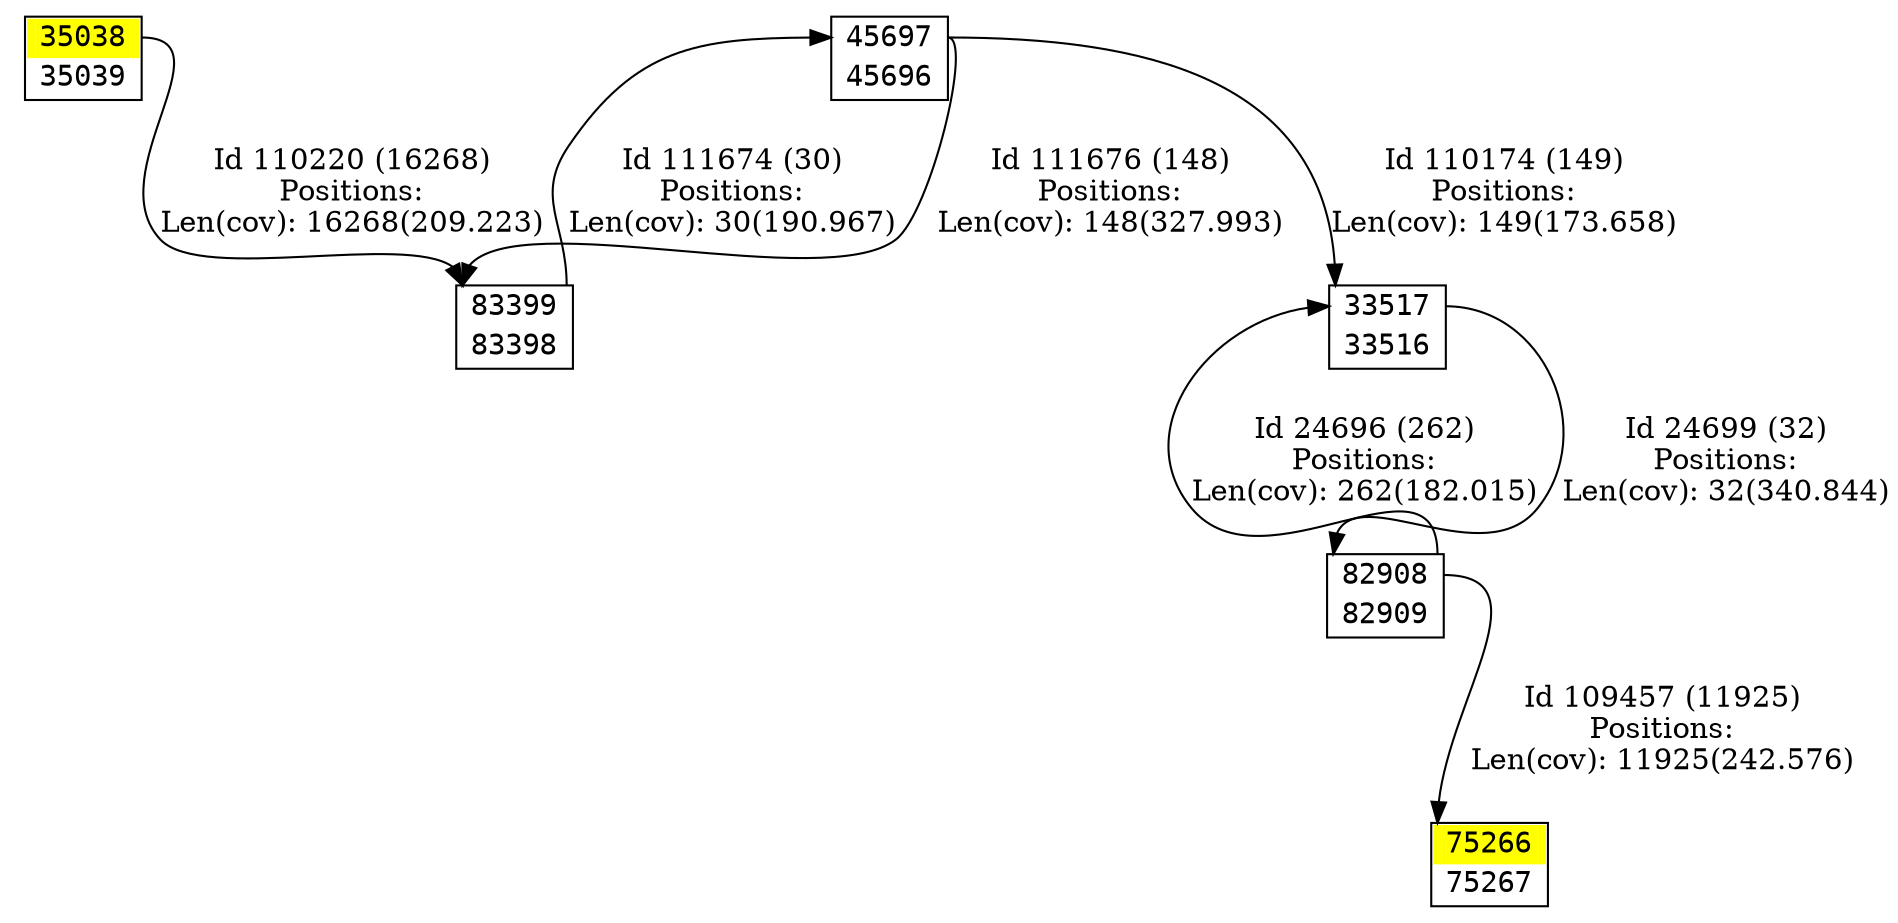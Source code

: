 digraph graph_picture {
node[fontname=<Courier> ,penwidth=<1.8> ,shape=<plaintext> ]
vertex_33516_33517[label=<<TABLE BORDER="1" CELLSPACING="0" >
<TR><TD BORDER="0" PORT = "port_33517_in" color="white" bgcolor="white" ></TD><TD BORDER="0" color="white" bgcolor="white" >33517</TD><TD BORDER="0" PORT = "port_33517_out" color="white" bgcolor="white" ></TD></TR>
<TR><TD BORDER="0" PORT = "port_33516_out" color="white" bgcolor="white" ></TD><TD BORDER="0" color="white" bgcolor="white" >33516</TD><TD BORDER="0" PORT = "port_33516_in" color="white" bgcolor="white" ></TD></TR>
</TABLE>> ,color=<black> ,URL=</vertex/33517.svg> ]
vertex_35038_35039[label=<<TABLE BORDER="1" CELLSPACING="0" >
<TR><TD BORDER="0" PORT = "port_35038_in" color="yellow" bgcolor="yellow" ></TD><TD BORDER="0" color="yellow" bgcolor="yellow" >35038</TD><TD BORDER="0" PORT = "port_35038_out" color="yellow" bgcolor="yellow" ></TD></TR>
<TR><TD BORDER="0" PORT = "port_35039_out" color="white" bgcolor="white" ></TD><TD BORDER="0" color="white" bgcolor="white" >35039</TD><TD BORDER="0" PORT = "port_35039_in" color="white" bgcolor="white" ></TD></TR>
</TABLE>> ,color=<black> ,URL=</vertex/35038.svg> ]
vertex_45696_45697[label=<<TABLE BORDER="1" CELLSPACING="0" >
<TR><TD BORDER="0" PORT = "port_45697_in" color="white" bgcolor="white" ></TD><TD BORDER="0" color="white" bgcolor="white" >45697</TD><TD BORDER="0" PORT = "port_45697_out" color="white" bgcolor="white" ></TD></TR>
<TR><TD BORDER="0" PORT = "port_45696_out" color="white" bgcolor="white" ></TD><TD BORDER="0" color="white" bgcolor="white" >45696</TD><TD BORDER="0" PORT = "port_45696_in" color="white" bgcolor="white" ></TD></TR>
</TABLE>> ,color=<black> ,URL=</vertex/45697.svg> ]
vertex_75266_75267[label=<<TABLE BORDER="1" CELLSPACING="0" >
<TR><TD BORDER="0" PORT = "port_75266_in" color="yellow" bgcolor="yellow" ></TD><TD BORDER="0" color="yellow" bgcolor="yellow" >75266</TD><TD BORDER="0" PORT = "port_75266_out" color="yellow" bgcolor="yellow" ></TD></TR>
<TR><TD BORDER="0" PORT = "port_75267_out" color="white" bgcolor="white" ></TD><TD BORDER="0" color="white" bgcolor="white" >75267</TD><TD BORDER="0" PORT = "port_75267_in" color="white" bgcolor="white" ></TD></TR>
</TABLE>> ,color=<black> ,URL=</vertex/75266.svg> ]
vertex_82908_82909[label=<<TABLE BORDER="1" CELLSPACING="0" >
<TR><TD BORDER="0" PORT = "port_82908_in" color="white" bgcolor="white" ></TD><TD BORDER="0" color="white" bgcolor="white" >82908</TD><TD BORDER="0" PORT = "port_82908_out" color="white" bgcolor="white" ></TD></TR>
<TR><TD BORDER="0" PORT = "port_82909_out" color="white" bgcolor="white" ></TD><TD BORDER="0" color="white" bgcolor="white" >82909</TD><TD BORDER="0" PORT = "port_82909_in" color="white" bgcolor="white" ></TD></TR>
</TABLE>> ,color=<black> ,URL=</vertex/82908.svg> ]
vertex_83398_83399[label=<<TABLE BORDER="1" CELLSPACING="0" >
<TR><TD BORDER="0" PORT = "port_83399_in" color="white" bgcolor="white" ></TD><TD BORDER="0" color="white" bgcolor="white" >83399</TD><TD BORDER="0" PORT = "port_83399_out" color="white" bgcolor="white" ></TD></TR>
<TR><TD BORDER="0" PORT = "port_83398_out" color="white" bgcolor="white" ></TD><TD BORDER="0" color="white" bgcolor="white" >83398</TD><TD BORDER="0" PORT = "port_83398_in" color="white" bgcolor="white" ></TD></TR>
</TABLE>> ,color=<black> ,URL=</vertex/83399.svg> ]
vertex_82908_82909:port_82908_out->vertex_33516_33517:port_33517_in[label="Id 24696 (262)\nPositions:\nLen(cov): 262(182.015)" ,color=<black> ]
vertex_33516_33517:port_33517_out->vertex_82908_82909:port_82908_in[label="Id 24699 (32)\nPositions:\nLen(cov): 32(340.844)" ,color=<black> ]
vertex_82908_82909:port_82908_out->vertex_75266_75267:port_75266_in[label="Id 109457 (11925)\nPositions:\nLen(cov): 11925(242.576)" ,color=<black> ]
vertex_45696_45697:port_45697_out->vertex_33516_33517:port_33517_in[label="Id 110174 (149)\nPositions:\nLen(cov): 149(173.658)" ,color=<black> ]
vertex_35038_35039:port_35038_out->vertex_83398_83399:port_83399_in[label="Id 110220 (16268)\nPositions:\nLen(cov): 16268(209.223)" ,color=<black> ]
vertex_83398_83399:port_83399_out->vertex_45696_45697:port_45697_in[label="Id 111674 (30)\nPositions:\nLen(cov): 30(190.967)" ,color=<black> ]
vertex_45696_45697:port_45697_out->vertex_83398_83399:port_83399_in[label="Id 111676 (148)\nPositions:\nLen(cov): 148(327.993)" ,color=<black> ]
}
